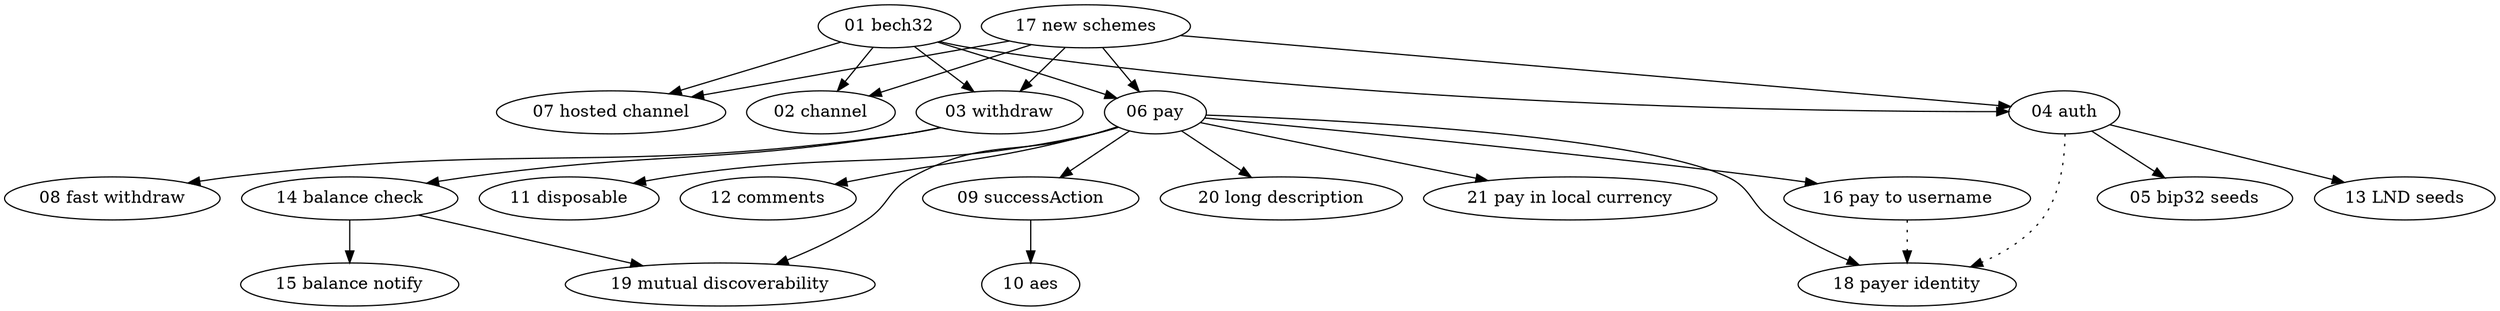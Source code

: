 digraph {
  01[label="01 bech32"]
  02[label="02 channel"]
  03[label="03 withdraw"]
  04[label="04 auth"]
  05[label="05 bip32 seeds"]
  06[label="06 pay"]
  07[label="07 hosted channel"]
  08[label="08 fast withdraw"]
  09[label="09 successAction"]
  10[label="10 aes"]
  11[label="11 disposable"]
  12[label="12 comments"]
  13[label="13 LND seeds"]
  14[label="14 balance check"]
  15[label="15 balance notify"]
  16[label="16 pay to username"]
  17[label="17 new schemes"]
  18[label="18 payer identity"]
  19[label="19 mutual discoverability"]
  20[label="20 long description"]
  21[label="21 pay in local currency"]

  { 01 17 } -> { 02 03 04 06 07 } // base protocols depend on URL format
  04 -> { 05 13 } // lnurl-auth seed generation methods
  03 -> 08 // fast withdraw
  03 -> 14 -> 15 // balanceCheck/balanceNotify
  06 -> 09 -> 10 // lnurl-pay successAction
  06 -> 11 // disposable lnurl-pay
  06 -> 12 // lnurl-pay comments
  06 -> 16 // paying to user@domain.com
  06 -> 18 // lnurl-pay payer ids
  06 -> 20 // long description
  06 -> 21 // guarantee payment amount in localized currency
  { 04 16 } -> 18 [style="dotted"] // loose relationship of payer id with lnurl-auth and lightning address
  { 06 14 } -> 19 // mutually discoverable pay and withdraw links
}
